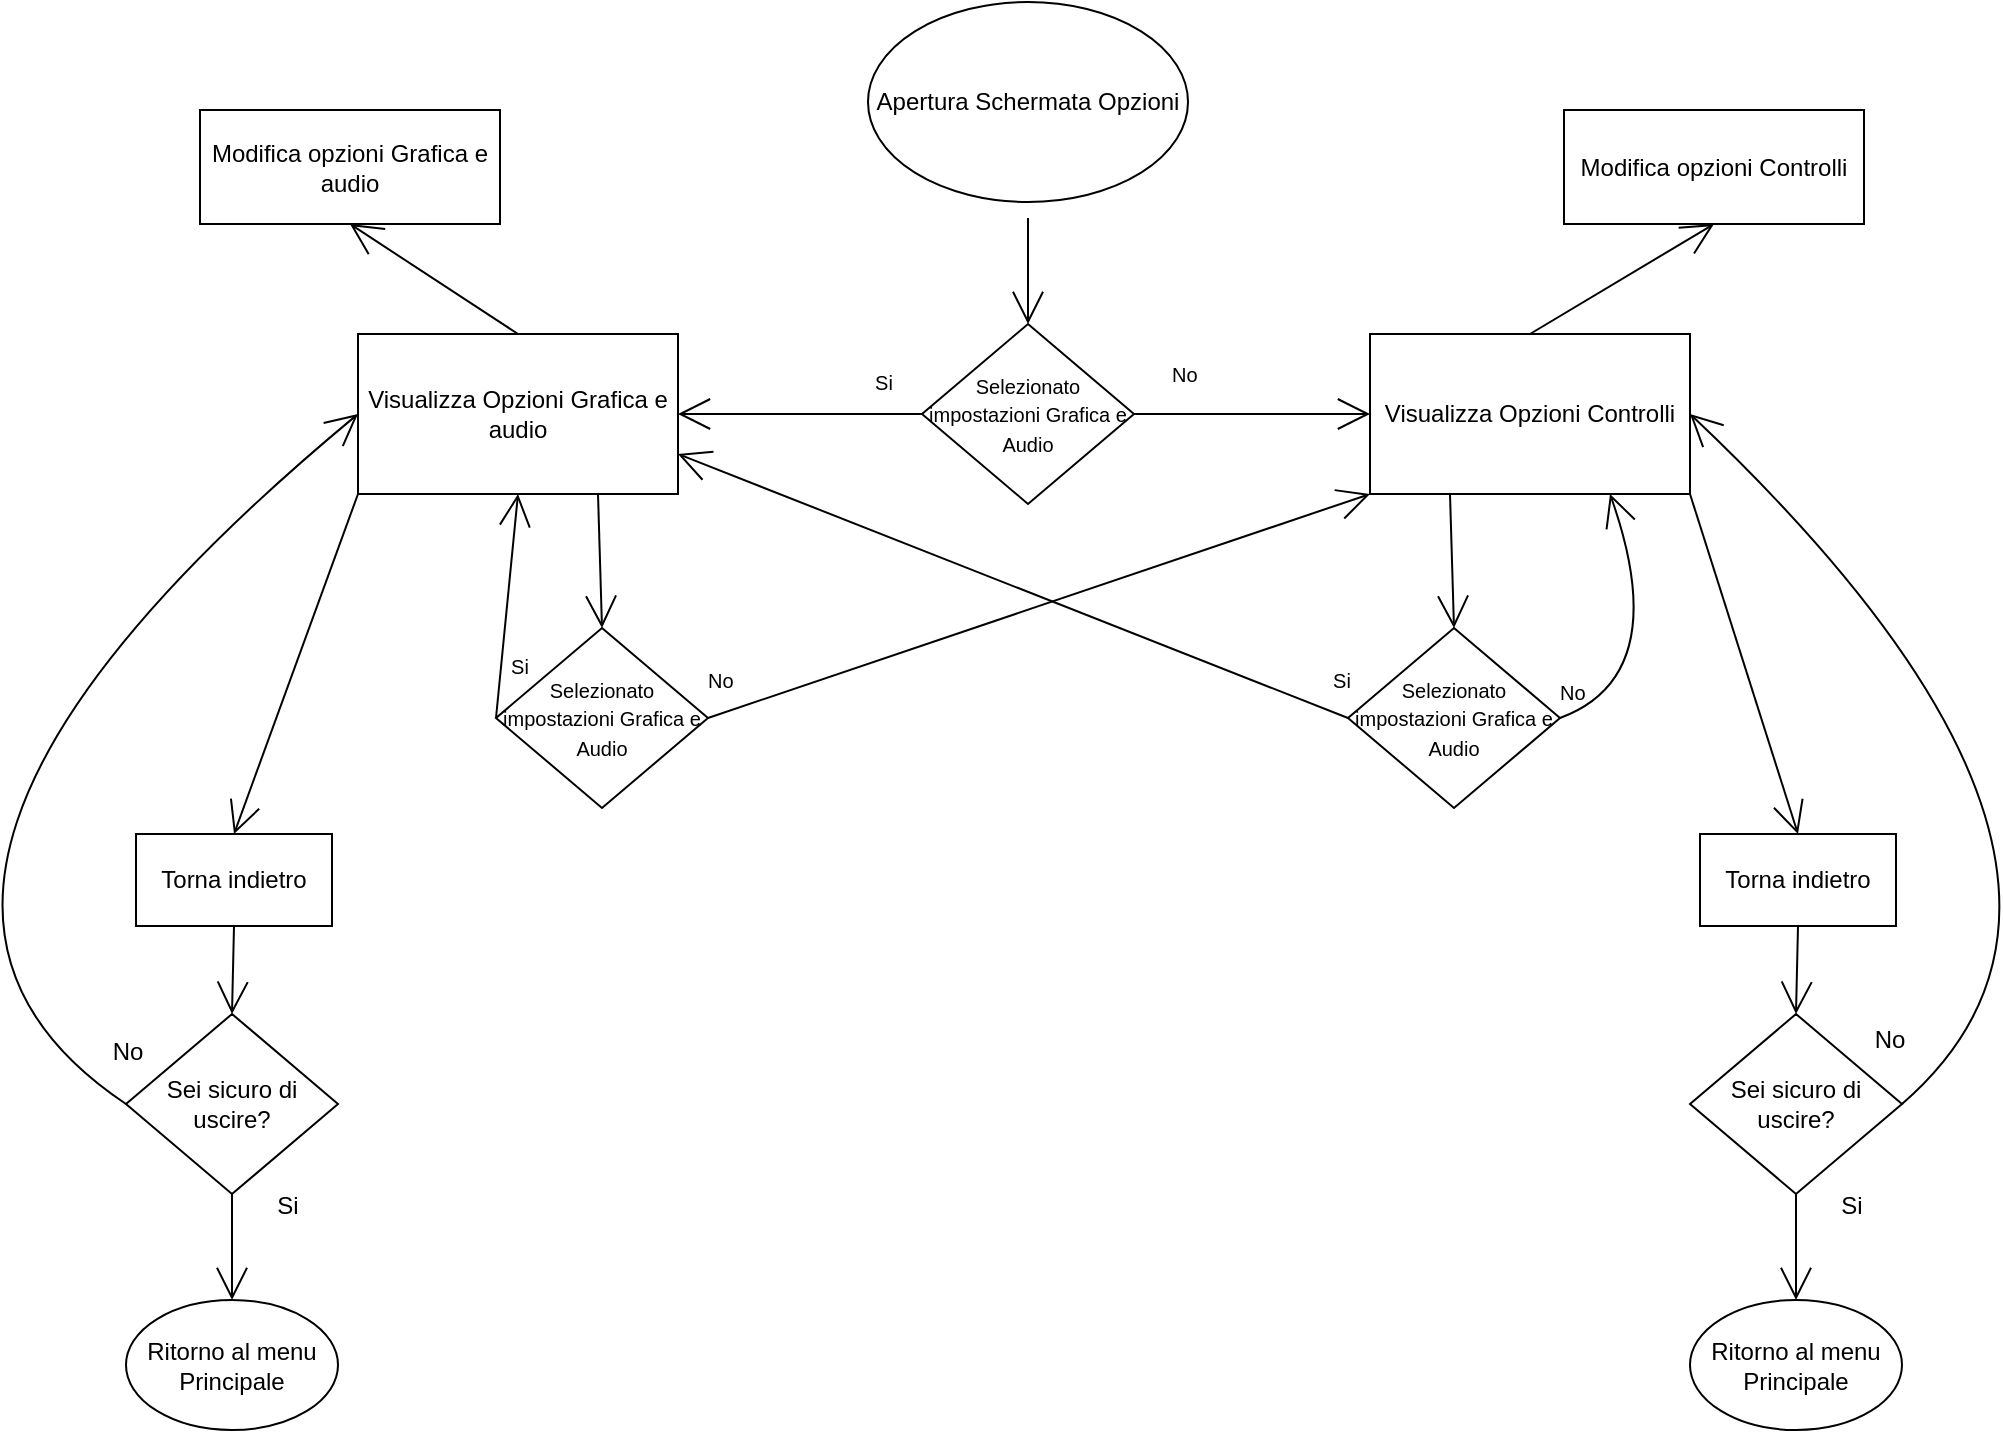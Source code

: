 <mxfile version="18.0.7" type="device"><diagram id="NWWPmYmxUIyY0qUSjtRS" name="Page-1"><mxGraphModel dx="1133" dy="1019" grid="0" gridSize="10" guides="1" tooltips="1" connect="1" arrows="1" fold="1" page="0" pageScale="1" pageWidth="827" pageHeight="1169" math="0" shadow="0"><root><mxCell id="0"/><mxCell id="1" parent="0"/><mxCell id="93zQR50MocHav7xVQxxG-2" value="Visualizza Opzioni Grafica e audio" style="rounded=0;whiteSpace=wrap;html=1;hachureGap=4;" parent="1" vertex="1"><mxGeometry x="-123" y="155" width="160" height="80" as="geometry"/></mxCell><mxCell id="93zQR50MocHav7xVQxxG-4" value="" style="edgeStyle=none;curved=1;rounded=0;orthogonalLoop=1;jettySize=auto;html=1;endArrow=open;startSize=14;endSize=14;sourcePerimeterSpacing=8;targetPerimeterSpacing=8;entryX=0.5;entryY=0;entryDx=0;entryDy=0;" parent="1" source="93zQR50MocHav7xVQxxG-3" target="Go8jpdr4Q3eCwoZtMfqL-2" edge="1"><mxGeometry relative="1" as="geometry"/></mxCell><mxCell id="93zQR50MocHav7xVQxxG-3" value="Apertura Schermata Opzioni" style="ellipse;whiteSpace=wrap;html=1;hachureGap=4;" parent="1" vertex="1"><mxGeometry x="132" y="-11" width="160" height="100" as="geometry"/></mxCell><mxCell id="93zQR50MocHav7xVQxxG-5" value="Torna indietro" style="rounded=0;whiteSpace=wrap;html=1;hachureGap=4;" parent="1" vertex="1"><mxGeometry x="-234" y="405" width="98" height="46" as="geometry"/></mxCell><mxCell id="93zQR50MocHav7xVQxxG-6" value="" style="edgeStyle=none;orthogonalLoop=1;jettySize=auto;html=1;rounded=0;endArrow=open;startSize=14;endSize=14;sourcePerimeterSpacing=8;targetPerimeterSpacing=8;curved=1;exitX=0;exitY=1;exitDx=0;exitDy=0;entryX=0.5;entryY=0;entryDx=0;entryDy=0;" parent="1" source="93zQR50MocHav7xVQxxG-2" target="93zQR50MocHav7xVQxxG-5" edge="1"><mxGeometry width="120" relative="1" as="geometry"><mxPoint x="-115" y="268" as="sourcePoint"/><mxPoint x="5" y="268" as="targetPoint"/><Array as="points"/></mxGeometry></mxCell><mxCell id="93zQR50MocHav7xVQxxG-7" value="Sei sicuro di uscire?" style="rhombus;whiteSpace=wrap;html=1;hachureGap=4;" parent="1" vertex="1"><mxGeometry x="-239" y="495" width="106" height="90" as="geometry"/></mxCell><mxCell id="93zQR50MocHav7xVQxxG-8" value="" style="edgeStyle=none;orthogonalLoop=1;jettySize=auto;html=1;rounded=0;endArrow=open;startSize=14;endSize=14;sourcePerimeterSpacing=8;targetPerimeterSpacing=8;curved=1;exitX=0.5;exitY=1;exitDx=0;exitDy=0;entryX=0.5;entryY=0;entryDx=0;entryDy=0;" parent="1" source="93zQR50MocHav7xVQxxG-5" target="93zQR50MocHav7xVQxxG-7" edge="1"><mxGeometry width="120" relative="1" as="geometry"><mxPoint x="-62" y="338" as="sourcePoint"/><mxPoint x="58" y="338" as="targetPoint"/><Array as="points"/></mxGeometry></mxCell><mxCell id="93zQR50MocHav7xVQxxG-11" value="No" style="text;strokeColor=none;fillColor=none;html=1;align=center;verticalAlign=middle;whiteSpace=wrap;rounded=0;hachureGap=4;" parent="1" vertex="1"><mxGeometry x="-268" y="499" width="60" height="30" as="geometry"/></mxCell><mxCell id="93zQR50MocHav7xVQxxG-12" value="Ritorno al menu Principale" style="ellipse;whiteSpace=wrap;html=1;hachureGap=4;" parent="1" vertex="1"><mxGeometry x="-239" y="638" width="106" height="65" as="geometry"/></mxCell><mxCell id="93zQR50MocHav7xVQxxG-13" value="" style="edgeStyle=none;orthogonalLoop=1;jettySize=auto;html=1;rounded=0;endArrow=open;startSize=14;endSize=14;sourcePerimeterSpacing=8;targetPerimeterSpacing=8;curved=1;entryX=0.5;entryY=0;entryDx=0;entryDy=0;exitX=0.5;exitY=1;exitDx=0;exitDy=0;" parent="1" source="93zQR50MocHav7xVQxxG-7" target="93zQR50MocHav7xVQxxG-12" edge="1"><mxGeometry width="120" relative="1" as="geometry"><mxPoint x="-162" y="386" as="sourcePoint"/><mxPoint x="-42" y="386" as="targetPoint"/><Array as="points"/></mxGeometry></mxCell><mxCell id="93zQR50MocHav7xVQxxG-14" value="Si" style="text;strokeColor=none;fillColor=none;html=1;align=center;verticalAlign=middle;whiteSpace=wrap;rounded=0;hachureGap=4;" parent="1" vertex="1"><mxGeometry x="-188" y="576" width="60" height="30" as="geometry"/></mxCell><mxCell id="Go8jpdr4Q3eCwoZtMfqL-2" value="&lt;font style=&quot;font-size: 10px;&quot;&gt;Selezionato impostazioni Grafica e Audio&lt;/font&gt;" style="rhombus;whiteSpace=wrap;html=1;hachureGap=4;" parent="1" vertex="1"><mxGeometry x="159" y="150" width="106" height="90" as="geometry"/></mxCell><mxCell id="Go8jpdr4Q3eCwoZtMfqL-5" value="" style="edgeStyle=none;orthogonalLoop=1;jettySize=auto;html=1;rounded=0;fontSize=10;endArrow=open;startSize=14;endSize=14;sourcePerimeterSpacing=8;targetPerimeterSpacing=8;curved=1;exitX=0;exitY=0.5;exitDx=0;exitDy=0;entryX=1;entryY=0.5;entryDx=0;entryDy=0;" parent="1" source="Go8jpdr4Q3eCwoZtMfqL-2" target="93zQR50MocHav7xVQxxG-2" edge="1"><mxGeometry width="120" relative="1" as="geometry"><mxPoint x="654" y="157" as="sourcePoint"/><mxPoint x="774" y="157" as="targetPoint"/><Array as="points"/></mxGeometry></mxCell><mxCell id="Go8jpdr4Q3eCwoZtMfqL-6" value="Si" style="text;strokeColor=none;fillColor=none;html=1;align=center;verticalAlign=middle;whiteSpace=wrap;rounded=0;hachureGap=4;fontSize=10;" parent="1" vertex="1"><mxGeometry x="110" y="164" width="60" height="30" as="geometry"/></mxCell><mxCell id="Go8jpdr4Q3eCwoZtMfqL-7" value="&amp;nbsp;No" style="text;strokeColor=none;fillColor=none;html=1;align=center;verticalAlign=middle;whiteSpace=wrap;rounded=0;hachureGap=4;fontSize=10;" parent="1" vertex="1"><mxGeometry x="259" y="160" width="60" height="30" as="geometry"/></mxCell><mxCell id="Go8jpdr4Q3eCwoZtMfqL-8" value="Visualizza Opzioni Controlli" style="rounded=0;whiteSpace=wrap;html=1;hachureGap=4;" parent="1" vertex="1"><mxGeometry x="383" y="155" width="160" height="80" as="geometry"/></mxCell><mxCell id="Go8jpdr4Q3eCwoZtMfqL-9" value="Torna indietro" style="rounded=0;whiteSpace=wrap;html=1;hachureGap=4;" parent="1" vertex="1"><mxGeometry x="548" y="405" width="98" height="46" as="geometry"/></mxCell><mxCell id="Go8jpdr4Q3eCwoZtMfqL-10" value="" style="edgeStyle=none;orthogonalLoop=1;jettySize=auto;html=1;rounded=0;endArrow=open;startSize=14;endSize=14;sourcePerimeterSpacing=8;targetPerimeterSpacing=8;curved=1;exitX=1;exitY=1;exitDx=0;exitDy=0;entryX=0.5;entryY=0;entryDx=0;entryDy=0;" parent="1" source="Go8jpdr4Q3eCwoZtMfqL-8" target="Go8jpdr4Q3eCwoZtMfqL-9" edge="1"><mxGeometry width="120" relative="1" as="geometry"><mxPoint x="391" y="268" as="sourcePoint"/><mxPoint x="511" y="268" as="targetPoint"/><Array as="points"/></mxGeometry></mxCell><mxCell id="Go8jpdr4Q3eCwoZtMfqL-11" value="Sei sicuro di uscire?" style="rhombus;whiteSpace=wrap;html=1;hachureGap=4;" parent="1" vertex="1"><mxGeometry x="543" y="495" width="106" height="90" as="geometry"/></mxCell><mxCell id="Go8jpdr4Q3eCwoZtMfqL-12" value="" style="edgeStyle=none;orthogonalLoop=1;jettySize=auto;html=1;rounded=0;endArrow=open;startSize=14;endSize=14;sourcePerimeterSpacing=8;targetPerimeterSpacing=8;curved=1;exitX=0.5;exitY=1;exitDx=0;exitDy=0;entryX=0.5;entryY=0;entryDx=0;entryDy=0;" parent="1" source="Go8jpdr4Q3eCwoZtMfqL-9" target="Go8jpdr4Q3eCwoZtMfqL-11" edge="1"><mxGeometry width="120" relative="1" as="geometry"><mxPoint x="720" y="338" as="sourcePoint"/><mxPoint x="840" y="338" as="targetPoint"/><Array as="points"/></mxGeometry></mxCell><mxCell id="Go8jpdr4Q3eCwoZtMfqL-13" value="No" style="text;strokeColor=none;fillColor=none;html=1;align=center;verticalAlign=middle;whiteSpace=wrap;rounded=0;hachureGap=4;" parent="1" vertex="1"><mxGeometry x="613" y="493" width="60" height="30" as="geometry"/></mxCell><mxCell id="Go8jpdr4Q3eCwoZtMfqL-14" value="Ritorno al menu Principale" style="ellipse;whiteSpace=wrap;html=1;hachureGap=4;" parent="1" vertex="1"><mxGeometry x="543" y="638" width="106" height="65" as="geometry"/></mxCell><mxCell id="Go8jpdr4Q3eCwoZtMfqL-15" value="" style="edgeStyle=none;orthogonalLoop=1;jettySize=auto;html=1;rounded=0;endArrow=open;startSize=14;endSize=14;sourcePerimeterSpacing=8;targetPerimeterSpacing=8;curved=1;entryX=0.5;entryY=0;entryDx=0;entryDy=0;exitX=0.5;exitY=1;exitDx=0;exitDy=0;" parent="1" source="Go8jpdr4Q3eCwoZtMfqL-11" target="Go8jpdr4Q3eCwoZtMfqL-14" edge="1"><mxGeometry width="120" relative="1" as="geometry"><mxPoint x="620" y="386" as="sourcePoint"/><mxPoint x="740" y="386" as="targetPoint"/><Array as="points"/></mxGeometry></mxCell><mxCell id="Go8jpdr4Q3eCwoZtMfqL-16" value="Si" style="text;strokeColor=none;fillColor=none;html=1;align=center;verticalAlign=middle;whiteSpace=wrap;rounded=0;hachureGap=4;" parent="1" vertex="1"><mxGeometry x="594" y="576" width="60" height="30" as="geometry"/></mxCell><mxCell id="Go8jpdr4Q3eCwoZtMfqL-17" value="" style="edgeStyle=none;orthogonalLoop=1;jettySize=auto;html=1;rounded=0;fontSize=10;endArrow=open;startSize=14;endSize=14;sourcePerimeterSpacing=8;targetPerimeterSpacing=8;curved=1;exitX=1;exitY=0.5;exitDx=0;exitDy=0;entryX=0;entryY=0.5;entryDx=0;entryDy=0;" parent="1" source="Go8jpdr4Q3eCwoZtMfqL-2" target="Go8jpdr4Q3eCwoZtMfqL-8" edge="1"><mxGeometry width="120" relative="1" as="geometry"><mxPoint x="221" y="319" as="sourcePoint"/><mxPoint x="341" y="319" as="targetPoint"/><Array as="points"/></mxGeometry></mxCell><mxCell id="Go8jpdr4Q3eCwoZtMfqL-18" value="" style="edgeStyle=none;orthogonalLoop=1;jettySize=auto;html=1;rounded=0;fontSize=10;endArrow=open;startSize=14;endSize=14;sourcePerimeterSpacing=8;targetPerimeterSpacing=8;curved=1;exitX=1;exitY=0.5;exitDx=0;exitDy=0;entryX=1;entryY=0.5;entryDx=0;entryDy=0;" parent="1" source="Go8jpdr4Q3eCwoZtMfqL-11" target="Go8jpdr4Q3eCwoZtMfqL-8" edge="1"><mxGeometry width="120" relative="1" as="geometry"><mxPoint x="221" y="419" as="sourcePoint"/><mxPoint x="341" y="419" as="targetPoint"/><Array as="points"><mxPoint x="784" y="423"/></Array></mxGeometry></mxCell><mxCell id="Go8jpdr4Q3eCwoZtMfqL-22" value="" style="edgeStyle=none;orthogonalLoop=1;jettySize=auto;html=1;rounded=0;fontSize=10;endArrow=open;startSize=14;endSize=14;sourcePerimeterSpacing=8;targetPerimeterSpacing=8;curved=1;exitX=0;exitY=0.5;exitDx=0;exitDy=0;entryX=0;entryY=0.5;entryDx=0;entryDy=0;" parent="1" source="93zQR50MocHav7xVQxxG-7" target="93zQR50MocHav7xVQxxG-2" edge="1"><mxGeometry width="120" relative="1" as="geometry"><mxPoint x="221" y="319" as="sourcePoint"/><mxPoint x="341" y="319" as="targetPoint"/><Array as="points"><mxPoint x="-405" y="429"/></Array></mxGeometry></mxCell><mxCell id="Go8jpdr4Q3eCwoZtMfqL-23" value="&lt;font style=&quot;font-size: 10px;&quot;&gt;Selezionato impostazioni Grafica e Audio&lt;/font&gt;" style="rhombus;whiteSpace=wrap;html=1;hachureGap=4;" parent="1" vertex="1"><mxGeometry x="-54" y="302" width="106" height="90" as="geometry"/></mxCell><mxCell id="Go8jpdr4Q3eCwoZtMfqL-24" value="" style="edgeStyle=none;orthogonalLoop=1;jettySize=auto;html=1;rounded=0;fontSize=10;endArrow=open;startSize=14;endSize=14;sourcePerimeterSpacing=8;targetPerimeterSpacing=8;curved=1;exitX=0.75;exitY=1;exitDx=0;exitDy=0;entryX=0.5;entryY=0;entryDx=0;entryDy=0;" parent="1" source="93zQR50MocHav7xVQxxG-2" target="Go8jpdr4Q3eCwoZtMfqL-23" edge="1"><mxGeometry width="120" relative="1" as="geometry"><mxPoint x="221" y="219" as="sourcePoint"/><mxPoint x="341" y="219" as="targetPoint"/><Array as="points"/></mxGeometry></mxCell><mxCell id="Go8jpdr4Q3eCwoZtMfqL-25" value="" style="edgeStyle=none;orthogonalLoop=1;jettySize=auto;html=1;rounded=0;fontSize=10;endArrow=open;startSize=14;endSize=14;sourcePerimeterSpacing=8;targetPerimeterSpacing=8;curved=1;exitX=0;exitY=0.5;exitDx=0;exitDy=0;entryX=0.5;entryY=1;entryDx=0;entryDy=0;" parent="1" source="Go8jpdr4Q3eCwoZtMfqL-23" target="93zQR50MocHav7xVQxxG-2" edge="1"><mxGeometry width="120" relative="1" as="geometry"><mxPoint x="221" y="219" as="sourcePoint"/><mxPoint x="341" y="219" as="targetPoint"/><Array as="points"/></mxGeometry></mxCell><mxCell id="Go8jpdr4Q3eCwoZtMfqL-26" value="Si" style="text;strokeColor=none;fillColor=none;html=1;align=center;verticalAlign=middle;whiteSpace=wrap;rounded=0;hachureGap=4;fontSize=10;" parent="1" vertex="1"><mxGeometry x="-72" y="306" width="60" height="30" as="geometry"/></mxCell><mxCell id="Go8jpdr4Q3eCwoZtMfqL-27" value="&amp;nbsp;No" style="text;strokeColor=none;fillColor=none;html=1;align=center;verticalAlign=middle;whiteSpace=wrap;rounded=0;hachureGap=4;fontSize=10;" parent="1" vertex="1"><mxGeometry x="27" y="313" width="60" height="30" as="geometry"/></mxCell><mxCell id="Go8jpdr4Q3eCwoZtMfqL-28" value="" style="edgeStyle=none;orthogonalLoop=1;jettySize=auto;html=1;rounded=0;fontSize=10;endArrow=open;startSize=14;endSize=14;sourcePerimeterSpacing=8;targetPerimeterSpacing=8;curved=1;exitX=1;exitY=0.5;exitDx=0;exitDy=0;entryX=0;entryY=1;entryDx=0;entryDy=0;" parent="1" source="Go8jpdr4Q3eCwoZtMfqL-23" target="Go8jpdr4Q3eCwoZtMfqL-8" edge="1"><mxGeometry width="120" relative="1" as="geometry"><mxPoint x="221" y="219" as="sourcePoint"/><mxPoint x="341" y="219" as="targetPoint"/><Array as="points"/></mxGeometry></mxCell><mxCell id="Go8jpdr4Q3eCwoZtMfqL-29" value="&lt;font style=&quot;font-size: 10px;&quot;&gt;Selezionato impostazioni Grafica e Audio&lt;/font&gt;" style="rhombus;whiteSpace=wrap;html=1;hachureGap=4;" parent="1" vertex="1"><mxGeometry x="372" y="302" width="106" height="90" as="geometry"/></mxCell><mxCell id="Go8jpdr4Q3eCwoZtMfqL-30" value="" style="edgeStyle=none;orthogonalLoop=1;jettySize=auto;html=1;rounded=0;fontSize=10;endArrow=open;startSize=14;endSize=14;sourcePerimeterSpacing=8;targetPerimeterSpacing=8;curved=1;exitX=0;exitY=0.5;exitDx=0;exitDy=0;entryX=1;entryY=0.75;entryDx=0;entryDy=0;" parent="1" source="Go8jpdr4Q3eCwoZtMfqL-29" target="93zQR50MocHav7xVQxxG-2" edge="1"><mxGeometry width="120" relative="1" as="geometry"><mxPoint x="221" y="219" as="sourcePoint"/><mxPoint x="341" y="219" as="targetPoint"/><Array as="points"/></mxGeometry></mxCell><mxCell id="Go8jpdr4Q3eCwoZtMfqL-31" value="&amp;nbsp;No" style="text;strokeColor=none;fillColor=none;html=1;align=center;verticalAlign=middle;whiteSpace=wrap;rounded=0;hachureGap=4;fontSize=10;" parent="1" vertex="1"><mxGeometry x="453" y="319" width="60" height="30" as="geometry"/></mxCell><mxCell id="Go8jpdr4Q3eCwoZtMfqL-32" value="Si" style="text;strokeColor=none;fillColor=none;html=1;align=center;verticalAlign=middle;whiteSpace=wrap;rounded=0;hachureGap=4;fontSize=10;" parent="1" vertex="1"><mxGeometry x="339" y="313" width="60" height="30" as="geometry"/></mxCell><mxCell id="Go8jpdr4Q3eCwoZtMfqL-33" value="" style="edgeStyle=none;orthogonalLoop=1;jettySize=auto;html=1;rounded=0;fontSize=10;endArrow=open;startSize=14;endSize=14;sourcePerimeterSpacing=8;targetPerimeterSpacing=8;curved=1;exitX=0.25;exitY=1;exitDx=0;exitDy=0;entryX=0.5;entryY=0;entryDx=0;entryDy=0;" parent="1" source="Go8jpdr4Q3eCwoZtMfqL-8" target="Go8jpdr4Q3eCwoZtMfqL-29" edge="1"><mxGeometry width="120" relative="1" as="geometry"><mxPoint x="221" y="219" as="sourcePoint"/><mxPoint x="341" y="219" as="targetPoint"/><Array as="points"/></mxGeometry></mxCell><mxCell id="Go8jpdr4Q3eCwoZtMfqL-34" value="" style="edgeStyle=none;orthogonalLoop=1;jettySize=auto;html=1;rounded=0;fontSize=10;endArrow=open;startSize=14;endSize=14;sourcePerimeterSpacing=8;targetPerimeterSpacing=8;curved=1;exitX=1;exitY=0.5;exitDx=0;exitDy=0;entryX=0.75;entryY=1;entryDx=0;entryDy=0;" parent="1" source="Go8jpdr4Q3eCwoZtMfqL-29" target="Go8jpdr4Q3eCwoZtMfqL-8" edge="1"><mxGeometry width="120" relative="1" as="geometry"><mxPoint x="221" y="219" as="sourcePoint"/><mxPoint x="341" y="219" as="targetPoint"/><Array as="points"><mxPoint x="535" y="326"/></Array></mxGeometry></mxCell><mxCell id="Wut4KBT3TVslAnm95IrI-1" value="Modifica opzioni Grafica e audio" style="rounded=0;whiteSpace=wrap;html=1;hachureGap=4;" vertex="1" parent="1"><mxGeometry x="-202" y="43" width="150" height="57" as="geometry"/></mxCell><mxCell id="Wut4KBT3TVslAnm95IrI-2" value="Modifica opzioni Controlli" style="rounded=0;whiteSpace=wrap;html=1;hachureGap=4;" vertex="1" parent="1"><mxGeometry x="480" y="43" width="150" height="57" as="geometry"/></mxCell><mxCell id="Wut4KBT3TVslAnm95IrI-3" value="" style="edgeStyle=none;orthogonalLoop=1;jettySize=auto;html=1;rounded=0;endArrow=open;startSize=14;endSize=14;sourcePerimeterSpacing=8;targetPerimeterSpacing=8;curved=1;exitX=0.5;exitY=0;exitDx=0;exitDy=0;entryX=0.5;entryY=1;entryDx=0;entryDy=0;" edge="1" parent="1" source="Go8jpdr4Q3eCwoZtMfqL-8" target="Wut4KBT3TVslAnm95IrI-2"><mxGeometry width="120" relative="1" as="geometry"><mxPoint x="376" y="295" as="sourcePoint"/><mxPoint x="496" y="295" as="targetPoint"/><Array as="points"/></mxGeometry></mxCell><mxCell id="Wut4KBT3TVslAnm95IrI-4" value="" style="edgeStyle=none;orthogonalLoop=1;jettySize=auto;html=1;rounded=0;endArrow=open;startSize=14;endSize=14;sourcePerimeterSpacing=8;targetPerimeterSpacing=8;curved=1;exitX=0.5;exitY=0;exitDx=0;exitDy=0;entryX=0.5;entryY=1;entryDx=0;entryDy=0;" edge="1" parent="1" source="93zQR50MocHav7xVQxxG-2" target="Wut4KBT3TVslAnm95IrI-1"><mxGeometry width="120" relative="1" as="geometry"><mxPoint x="-68" y="295" as="sourcePoint"/><mxPoint x="52" y="295" as="targetPoint"/><Array as="points"/></mxGeometry></mxCell></root></mxGraphModel></diagram></mxfile>